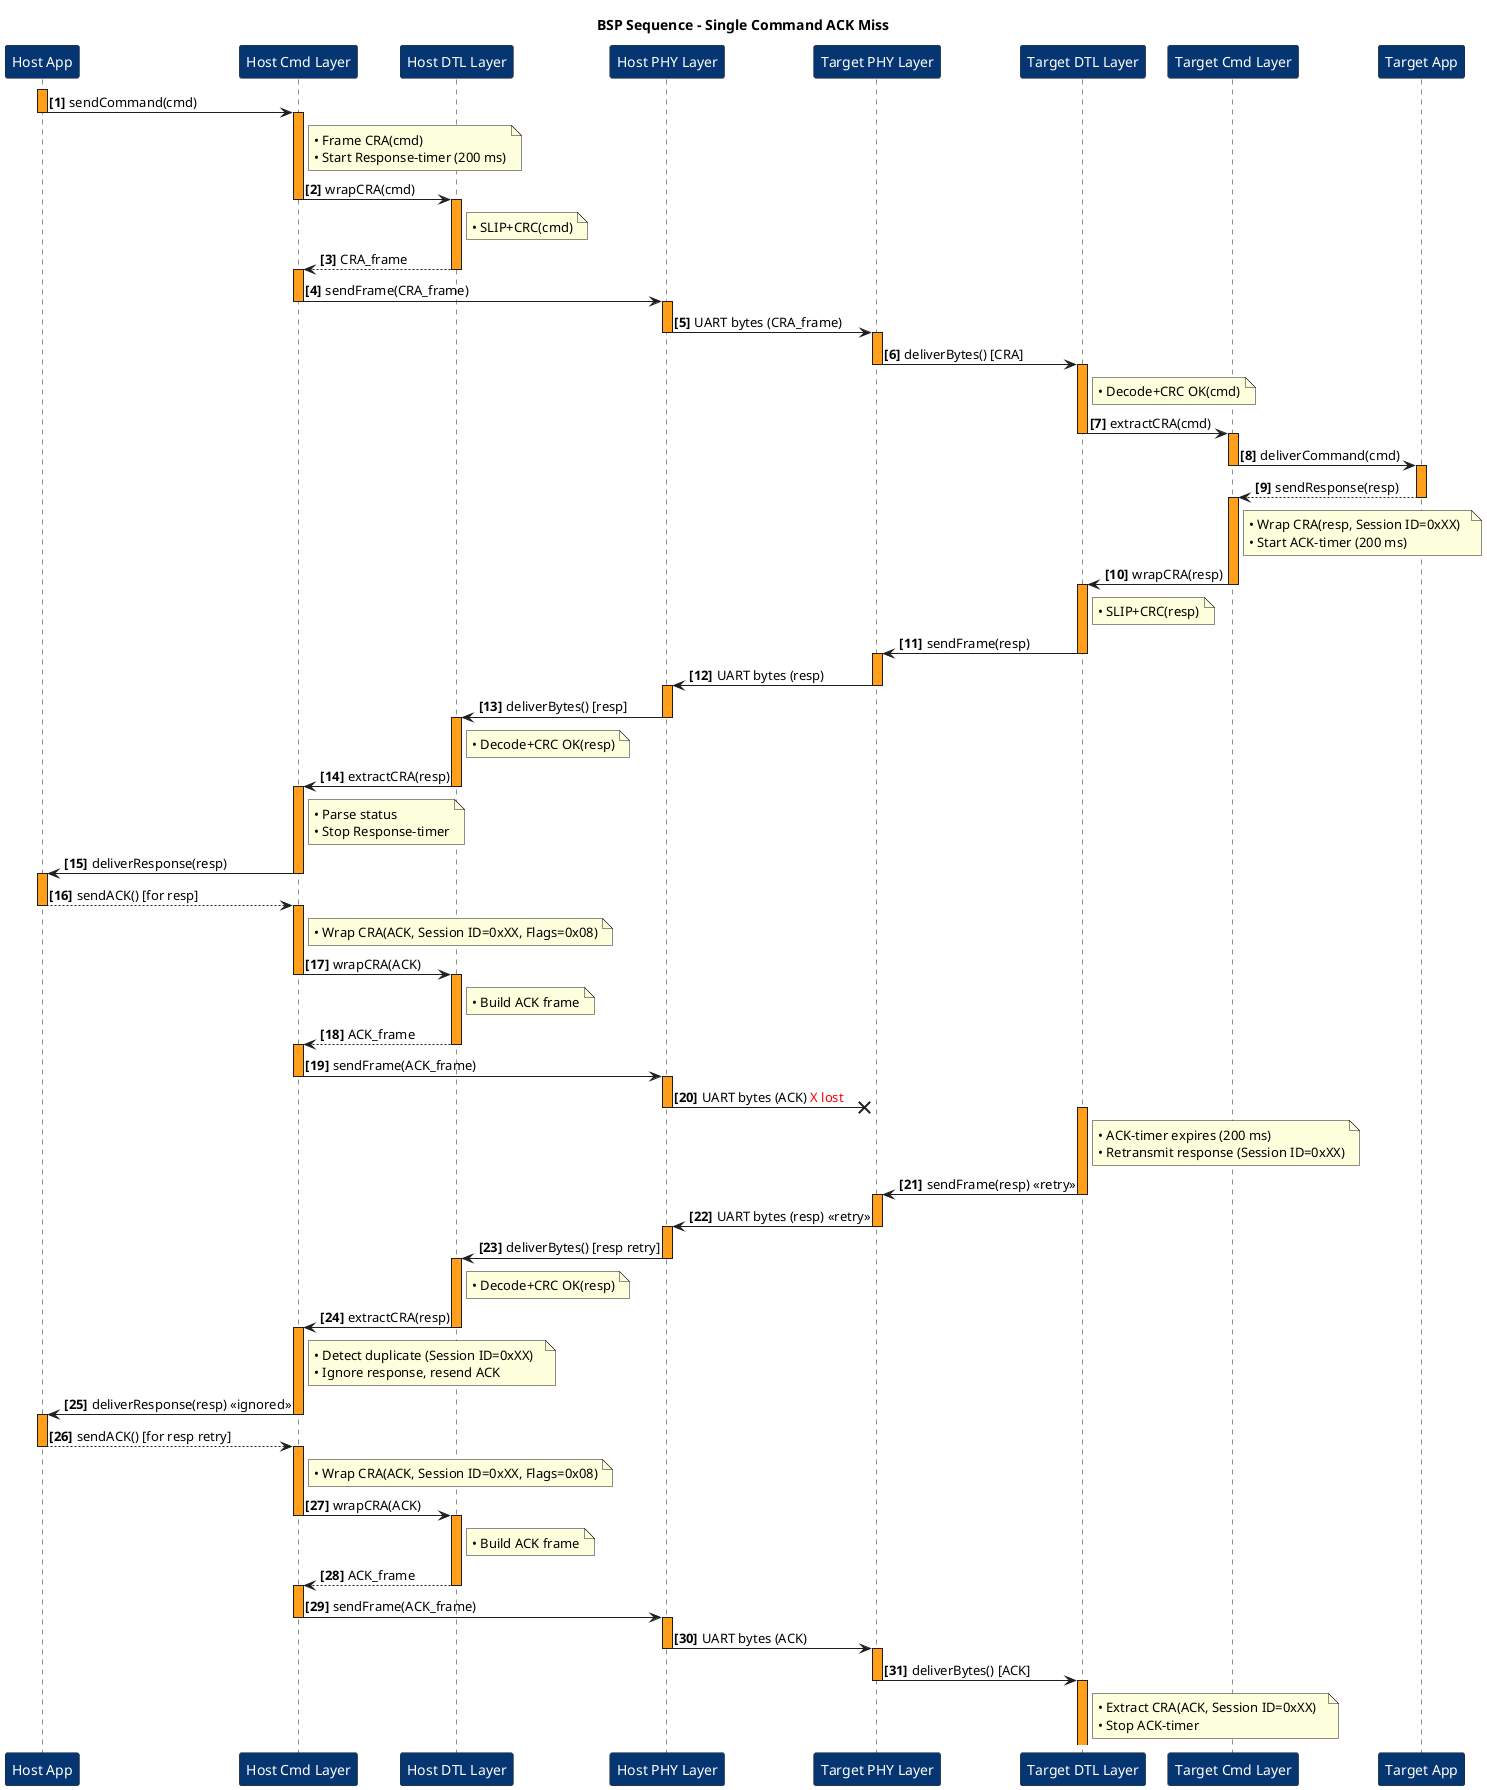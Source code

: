 @startuml SingleCommandAckMiss

'──────────────────────── Visual settings ────────────────────────
skinparam ParticipantPadding 120 '
skinparam participant {
    BackgroundColor #053671
    BorderColor     #1e1e1e
    FontColor       white
}
skinparam sequence {
    ArrowColor                 #1e1e1e
    LifeLineBorderColor        #1e1e1e
    LifeLineBackgroundColor    #ff9f1c
    ParticipantBorderColor     #1e1e1e
    ParticipantBackgroundColor #053671
    ParticipantFontColor       white
}

title **BSP Sequence – Single Command ACK Miss**

participant "Host App"         as HA
participant "Host Cmd Layer"   as HC
participant "Host DTL Layer"   as HD
participant "Host PHY Layer"   as HP
participant "Target PHY Layer" as TP
participant "Target DTL Layer" as TD
participant "Target Cmd Layer" as TC
participant "Target App"       as TA

autonumber "<b>[0]</b>"

'─── 1) Host sends a single command ─────────────────────────────
activate HA
HA -> HC : sendCommand(cmd)
deactivate HA

activate HC
note right of HC
  • Frame CRA(cmd)  
  • Start Response-timer (200 ms)
end note
HC -> HD : wrapCRA(cmd)
deactivate HC

activate HD
note right of HD
  • SLIP+CRC(cmd)
end note
HD --> HC : CRA_frame
deactivate HD

activate HC
HC -> HP : sendFrame(CRA_frame)
deactivate HC

activate HP
HP -> TP : UART bytes (CRA_frame)
deactivate HP

'─── 2) Target processes and responds ──────────────────────────
activate TP
TP -> TD : deliverBytes() [CRA]
deactivate TP

activate TD
note right of TD
  • Decode+CRC OK(cmd)
end note
TD -> TC : extractCRA(cmd)
deactivate TD

activate TC
TC -> TA : deliverCommand(cmd)
deactivate TC

activate TA
TA --> TC : sendResponse(resp)
deactivate TA

activate TC
note right of TC
  • Wrap CRA(resp, Session ID=0xXX)  
  • Start ACK-timer (200 ms)
end note
TC -> TD : wrapCRA(resp)
deactivate TC

activate TD
note right of TD
  • SLIP+CRC(resp)
end note
TD -> TP : sendFrame(resp)
deactivate TD

activate TP
TP -> HP : UART bytes (resp)
deactivate TP

'─── 3) Host processes response ────────────────────────────────
activate HP
HP -> HD : deliverBytes() [resp]
deactivate HP

activate HD
note right of HD
  • Decode+CRC OK(resp)
end note
HD -> HC : extractCRA(resp)
deactivate HD

activate HC
note right of HC
  • Parse status  
  • Stop Response-timer
end note
HC -> HA : deliverResponse(resp)
deactivate HC

'─── 4) Host sends ACK, but it’s lost ──────────────────────────
activate HA
HA --> HC : sendACK() [for resp]
deactivate HA

activate HC
note right of HC
  • Wrap CRA(ACK, Session ID=0xXX, Flags=0x08)
end note
HC -> HD : wrapCRA(ACK)
deactivate HC

activate HD
note right of HD
  • Build ACK frame
end note
HD --> HC : ACK_frame
deactivate HD

activate HC
HC -> HP : sendFrame(ACK_frame)
deactivate HC

activate HP
HP -x TP : UART bytes (ACK) <color:red>X lost</color>
deactivate HP

'─── 5) Target times out and retransmits response ──────────────
activate TD
note right of TD
  • ACK-timer expires (200 ms)  
  • Retransmit response (Session ID=0xXX)
end note
TD -> TP : sendFrame(resp) «retry»
deactivate TD

activate TP
TP -> HP : UART bytes (resp) «retry»
deactivate TP

'─── 6) Host processes retransmitted response ───────────────────
activate HP
HP -> HD : deliverBytes() [resp retry]
deactivate HP

activate HD
note right of HD
  • Decode+CRC OK(resp)
end note
HD -> HC : extractCRA(resp)
deactivate HD

activate HC
note right of HC
  • Detect duplicate (Session ID=0xXX)  
  • Ignore response, resend ACK
end note
HC -> HA : deliverResponse(resp) «ignored»
deactivate HC

activate HA
HA --> HC : sendACK() [for resp retry]
deactivate HA

activate HC
note right of HC
  • Wrap CRA(ACK, Session ID=0xXX, Flags=0x08)
end note
HC -> HD : wrapCRA(ACK)
deactivate HC

activate HD
note right of HD
  • Build ACK frame
end note
HD --> HC : ACK_frame
deactivate HD

activate HC
HC -> HP : sendFrame(ACK_frame)
deactivate HC

activate HP
HP -> TP : UART bytes (ACK)
deactivate HP

'─── 7) Target processes retransmitted ACK ─────────────────────
activate TP
TP -> TD : deliverBytes() [ACK]
deactivate TP

activate TD
note right of TD
  • Extract CRA(ACK, Session ID=0xXX)  
  • Stop ACK-timer
end note
deactivate TD

@enduml
